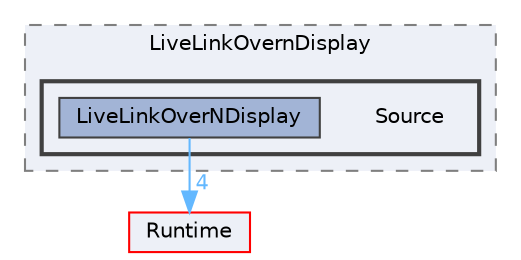digraph "Source"
{
 // INTERACTIVE_SVG=YES
 // LATEX_PDF_SIZE
  bgcolor="transparent";
  edge [fontname=Helvetica,fontsize=10,labelfontname=Helvetica,labelfontsize=10];
  node [fontname=Helvetica,fontsize=10,shape=box,height=0.2,width=0.4];
  compound=true
  subgraph clusterdir_1002174849e7a4825812377f1257cd4f {
    graph [ bgcolor="#edf0f7", pencolor="grey50", label="LiveLinkOvernDisplay", fontname=Helvetica,fontsize=10 style="filled,dashed", URL="dir_1002174849e7a4825812377f1257cd4f.html",tooltip=""]
  subgraph clusterdir_54d1c3235bd607e94a9d9943e4627191 {
    graph [ bgcolor="#edf0f7", pencolor="grey25", label="", fontname=Helvetica,fontsize=10 style="filled,bold", URL="dir_54d1c3235bd607e94a9d9943e4627191.html",tooltip=""]
    dir_54d1c3235bd607e94a9d9943e4627191 [shape=plaintext, label="Source"];
  dir_c5fb861d88be568ac1e897ae89673cfb [label="LiveLinkOverNDisplay", fillcolor="#a2b4d6", color="grey25", style="filled", URL="dir_c5fb861d88be568ac1e897ae89673cfb.html",tooltip=""];
  }
  }
  dir_7536b172fbd480bfd146a1b1acd6856b [label="Runtime", fillcolor="#edf0f7", color="red", style="filled", URL="dir_7536b172fbd480bfd146a1b1acd6856b.html",tooltip=""];
  dir_c5fb861d88be568ac1e897ae89673cfb->dir_7536b172fbd480bfd146a1b1acd6856b [headlabel="4", labeldistance=1.5 headhref="dir_000578_000984.html" href="dir_000578_000984.html" color="steelblue1" fontcolor="steelblue1"];
}

